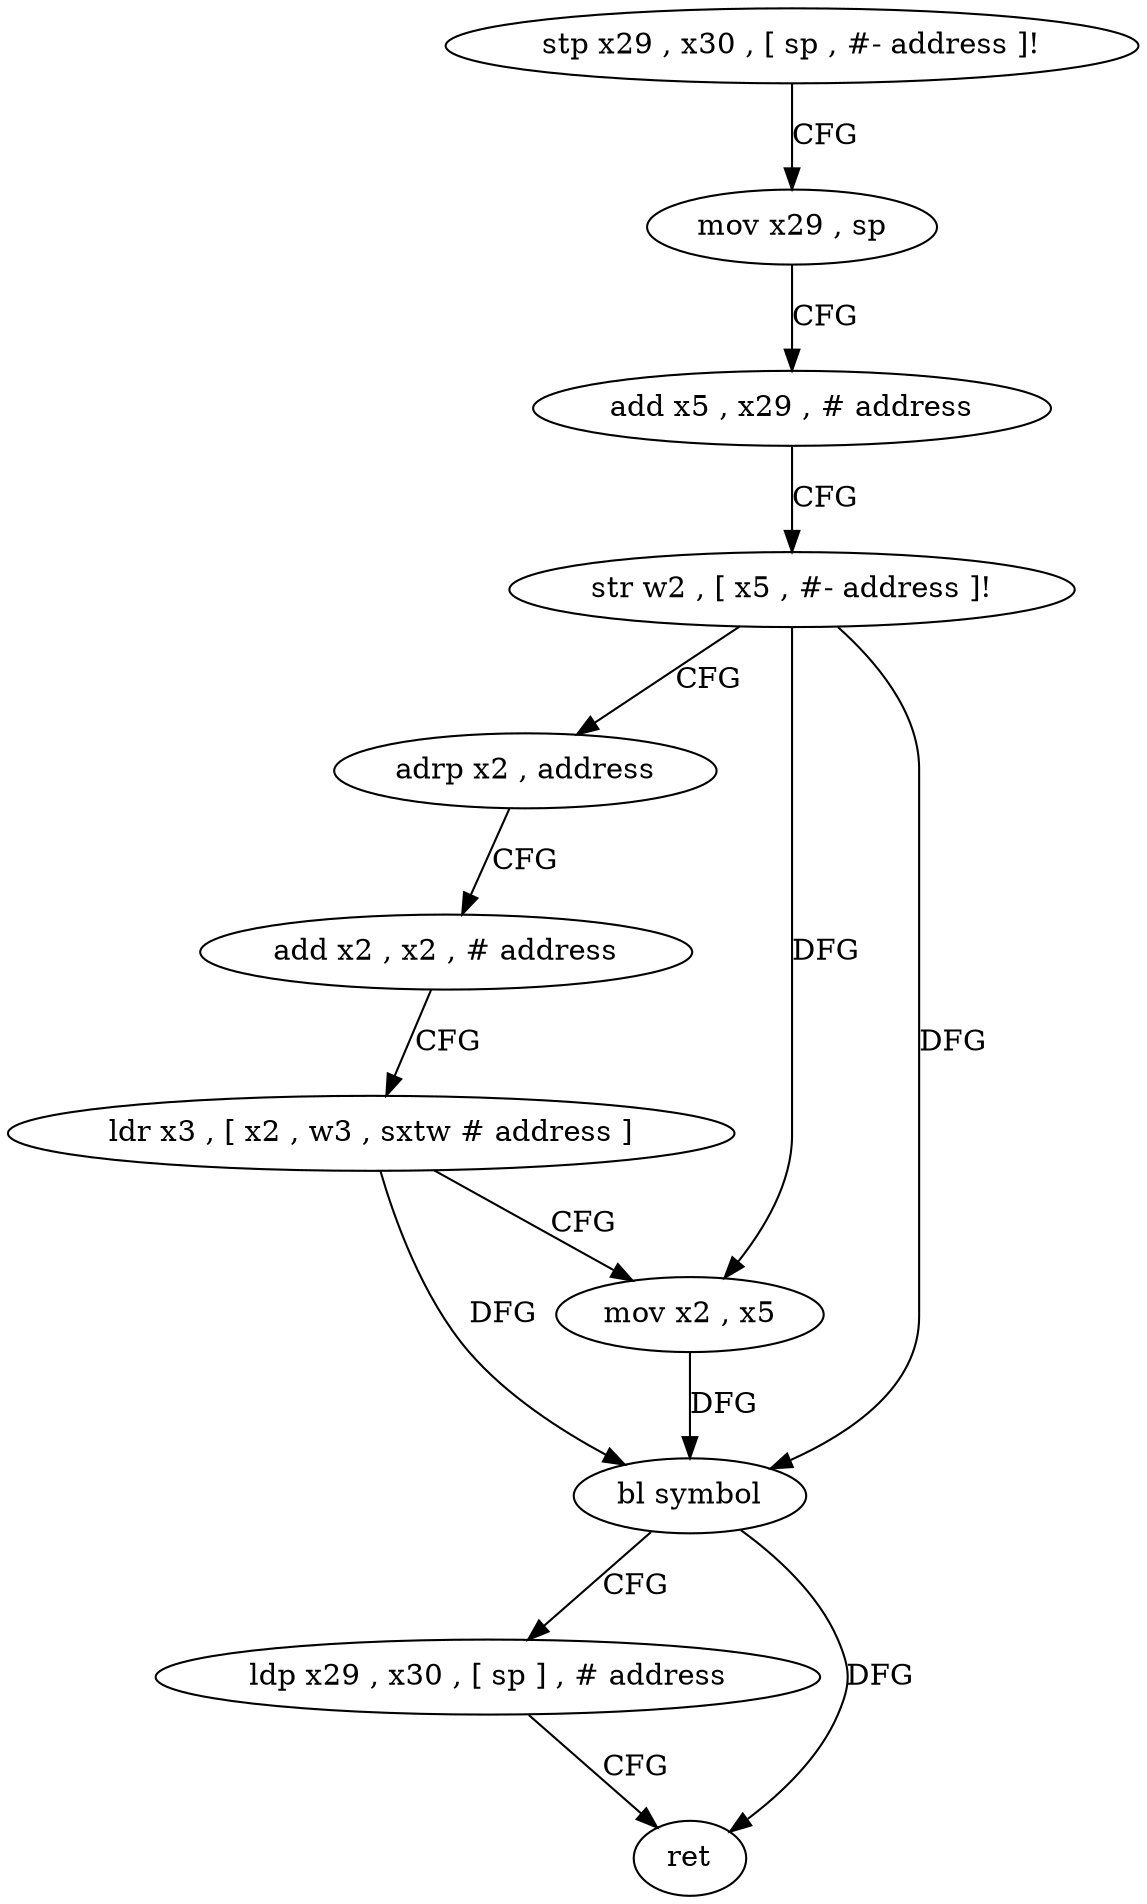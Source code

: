 digraph "func" {
"265708" [label = "stp x29 , x30 , [ sp , #- address ]!" ]
"265712" [label = "mov x29 , sp" ]
"265716" [label = "add x5 , x29 , # address" ]
"265720" [label = "str w2 , [ x5 , #- address ]!" ]
"265724" [label = "adrp x2 , address" ]
"265728" [label = "add x2 , x2 , # address" ]
"265732" [label = "ldr x3 , [ x2 , w3 , sxtw # address ]" ]
"265736" [label = "mov x2 , x5" ]
"265740" [label = "bl symbol" ]
"265744" [label = "ldp x29 , x30 , [ sp ] , # address" ]
"265748" [label = "ret" ]
"265708" -> "265712" [ label = "CFG" ]
"265712" -> "265716" [ label = "CFG" ]
"265716" -> "265720" [ label = "CFG" ]
"265720" -> "265724" [ label = "CFG" ]
"265720" -> "265740" [ label = "DFG" ]
"265720" -> "265736" [ label = "DFG" ]
"265724" -> "265728" [ label = "CFG" ]
"265728" -> "265732" [ label = "CFG" ]
"265732" -> "265736" [ label = "CFG" ]
"265732" -> "265740" [ label = "DFG" ]
"265736" -> "265740" [ label = "DFG" ]
"265740" -> "265744" [ label = "CFG" ]
"265740" -> "265748" [ label = "DFG" ]
"265744" -> "265748" [ label = "CFG" ]
}
